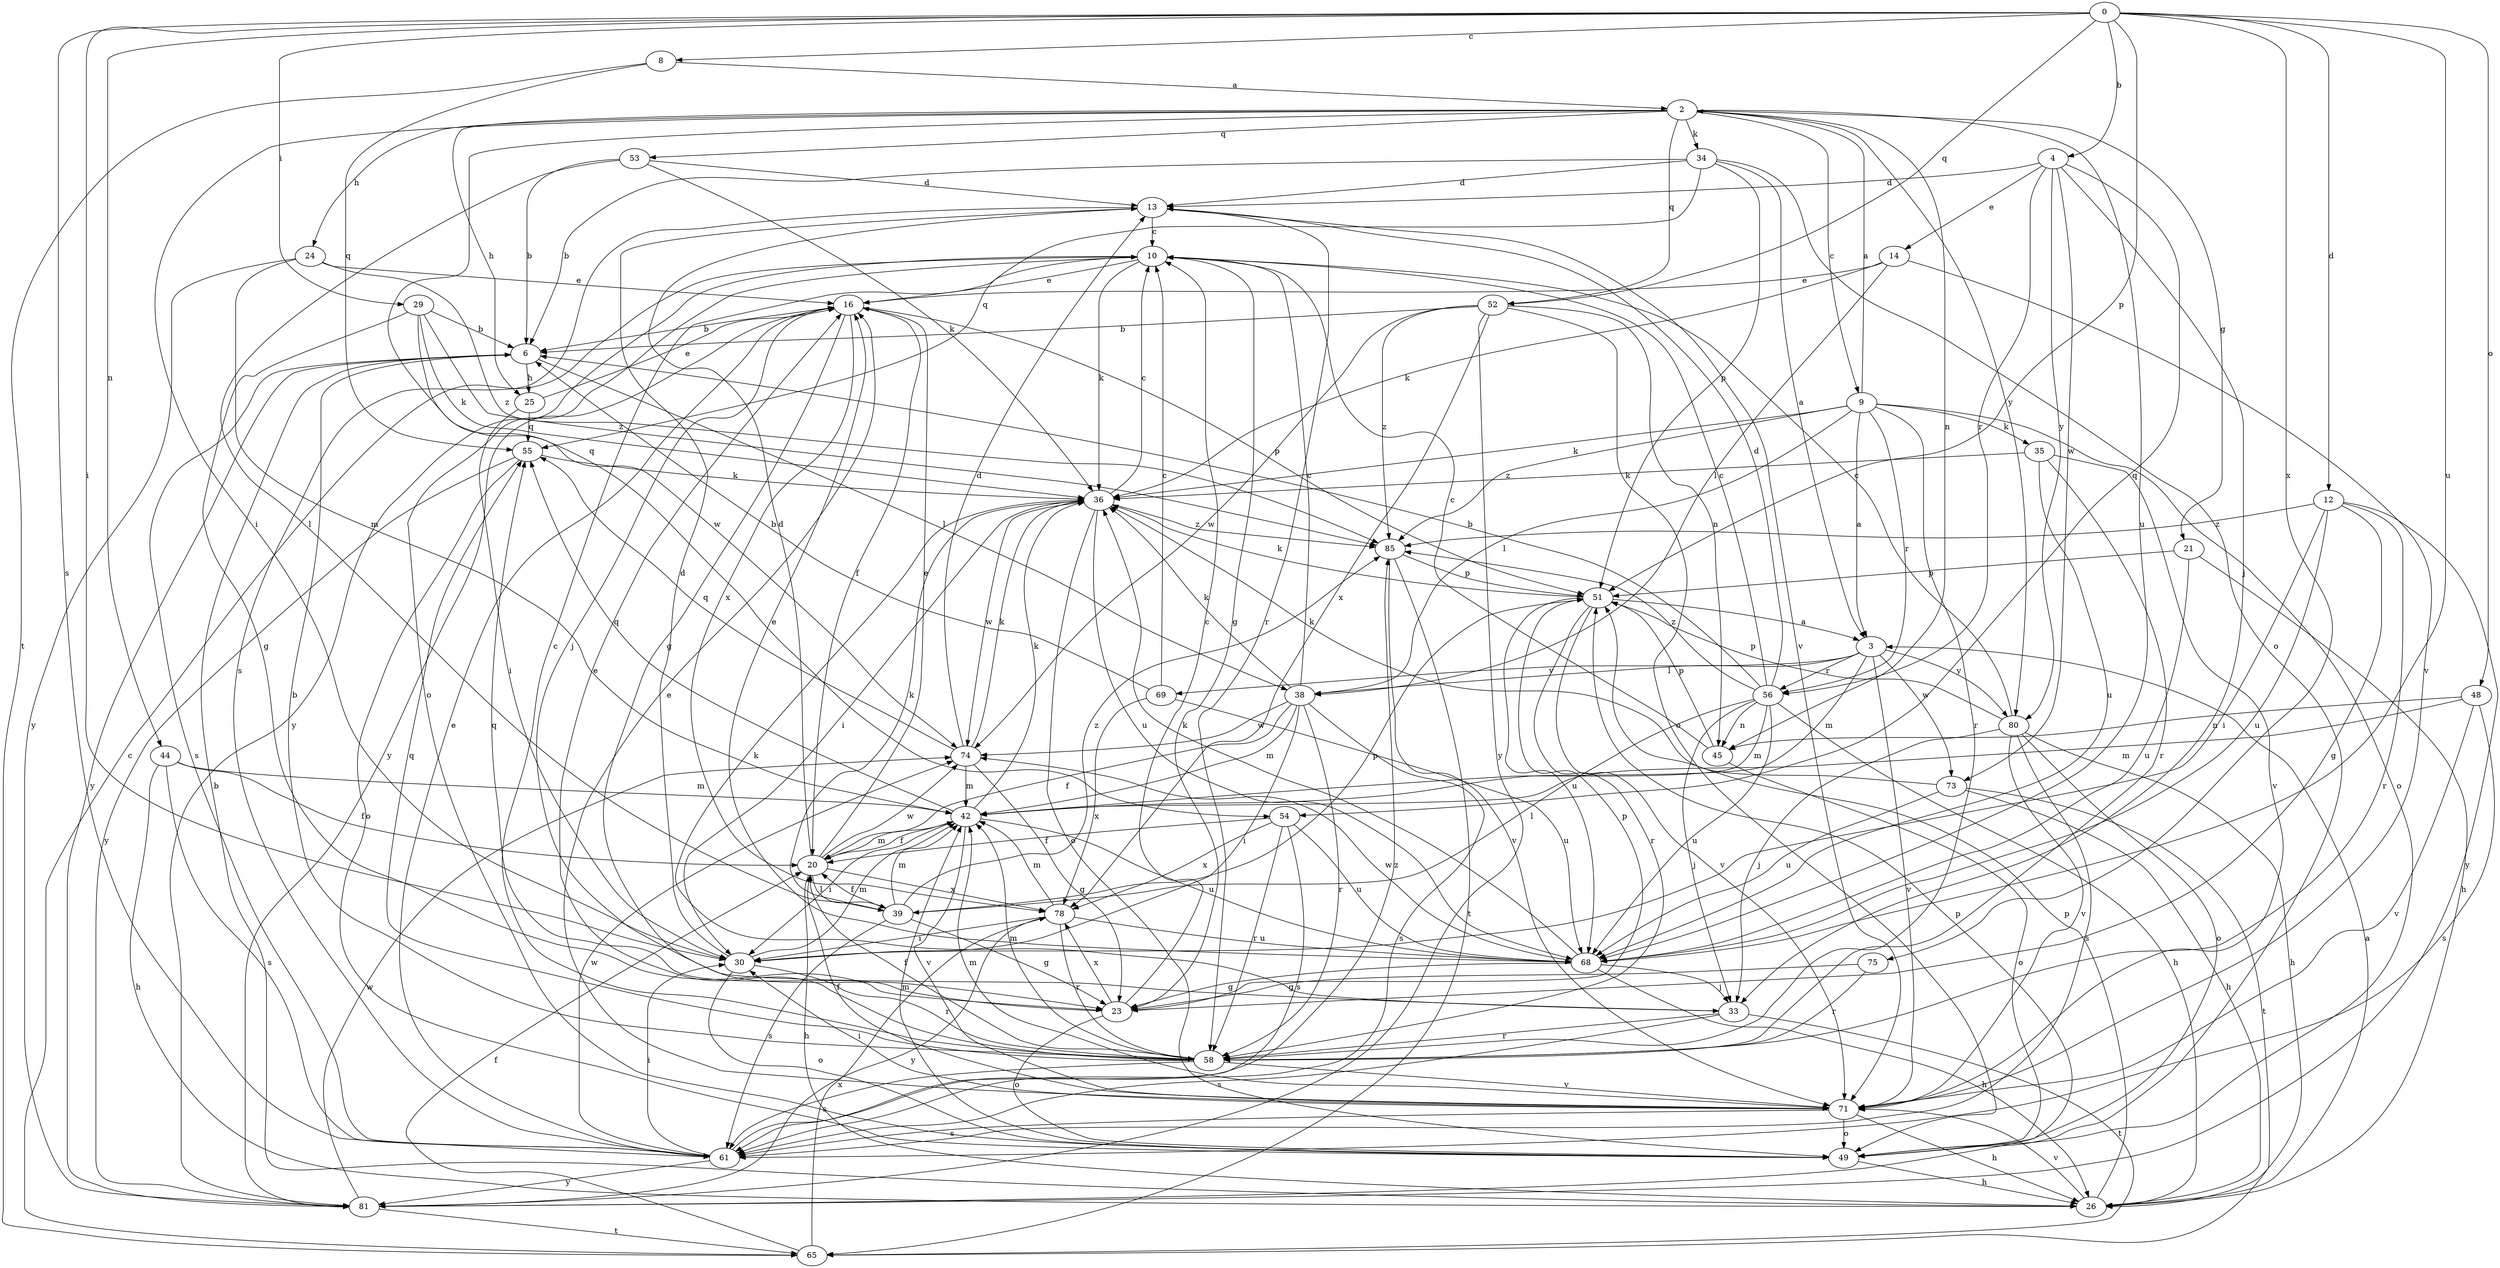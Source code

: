 strict digraph  {
0;
2;
3;
4;
6;
8;
9;
10;
12;
13;
14;
16;
20;
21;
23;
24;
25;
26;
29;
30;
33;
34;
35;
36;
38;
39;
42;
44;
45;
48;
49;
51;
52;
53;
54;
55;
56;
58;
61;
65;
68;
69;
71;
73;
74;
75;
78;
80;
81;
85;
0 -> 4  [label=b];
0 -> 8  [label=c];
0 -> 12  [label=d];
0 -> 29  [label=i];
0 -> 30  [label=i];
0 -> 44  [label=n];
0 -> 48  [label=o];
0 -> 51  [label=p];
0 -> 52  [label=q];
0 -> 61  [label=s];
0 -> 68  [label=u];
0 -> 75  [label=x];
2 -> 9  [label=c];
2 -> 21  [label=g];
2 -> 24  [label=h];
2 -> 25  [label=h];
2 -> 30  [label=i];
2 -> 34  [label=k];
2 -> 45  [label=n];
2 -> 52  [label=q];
2 -> 53  [label=q];
2 -> 54  [label=q];
2 -> 68  [label=u];
2 -> 80  [label=y];
3 -> 38  [label=l];
3 -> 42  [label=m];
3 -> 56  [label=r];
3 -> 69  [label=v];
3 -> 71  [label=v];
3 -> 73  [label=w];
3 -> 80  [label=y];
4 -> 13  [label=d];
4 -> 14  [label=e];
4 -> 33  [label=j];
4 -> 54  [label=q];
4 -> 56  [label=r];
4 -> 73  [label=w];
4 -> 80  [label=y];
6 -> 25  [label=h];
6 -> 38  [label=l];
6 -> 61  [label=s];
6 -> 81  [label=y];
8 -> 2  [label=a];
8 -> 55  [label=q];
8 -> 65  [label=t];
9 -> 2  [label=a];
9 -> 3  [label=a];
9 -> 35  [label=k];
9 -> 36  [label=k];
9 -> 38  [label=l];
9 -> 49  [label=o];
9 -> 56  [label=r];
9 -> 58  [label=r];
9 -> 85  [label=z];
10 -> 16  [label=e];
10 -> 23  [label=g];
10 -> 36  [label=k];
10 -> 49  [label=o];
10 -> 81  [label=y];
12 -> 23  [label=g];
12 -> 30  [label=i];
12 -> 58  [label=r];
12 -> 68  [label=u];
12 -> 81  [label=y];
12 -> 85  [label=z];
13 -> 10  [label=c];
13 -> 58  [label=r];
13 -> 61  [label=s];
13 -> 71  [label=v];
14 -> 16  [label=e];
14 -> 36  [label=k];
14 -> 38  [label=l];
14 -> 71  [label=v];
16 -> 6  [label=b];
16 -> 20  [label=f];
16 -> 23  [label=g];
16 -> 33  [label=j];
16 -> 51  [label=p];
16 -> 78  [label=x];
16 -> 81  [label=y];
20 -> 13  [label=d];
20 -> 16  [label=e];
20 -> 26  [label=h];
20 -> 39  [label=l];
20 -> 42  [label=m];
20 -> 74  [label=w];
20 -> 78  [label=x];
21 -> 26  [label=h];
21 -> 51  [label=p];
21 -> 68  [label=u];
23 -> 10  [label=c];
23 -> 49  [label=o];
23 -> 51  [label=p];
23 -> 55  [label=q];
23 -> 78  [label=x];
24 -> 16  [label=e];
24 -> 42  [label=m];
24 -> 81  [label=y];
24 -> 85  [label=z];
25 -> 16  [label=e];
25 -> 30  [label=i];
25 -> 55  [label=q];
26 -> 3  [label=a];
26 -> 6  [label=b];
26 -> 51  [label=p];
26 -> 71  [label=v];
29 -> 6  [label=b];
29 -> 23  [label=g];
29 -> 36  [label=k];
29 -> 74  [label=w];
29 -> 85  [label=z];
30 -> 13  [label=d];
30 -> 42  [label=m];
30 -> 49  [label=o];
30 -> 58  [label=r];
33 -> 36  [label=k];
33 -> 58  [label=r];
33 -> 61  [label=s];
33 -> 65  [label=t];
34 -> 3  [label=a];
34 -> 6  [label=b];
34 -> 13  [label=d];
34 -> 49  [label=o];
34 -> 51  [label=p];
34 -> 55  [label=q];
35 -> 36  [label=k];
35 -> 58  [label=r];
35 -> 68  [label=u];
35 -> 71  [label=v];
36 -> 10  [label=c];
36 -> 30  [label=i];
36 -> 49  [label=o];
36 -> 68  [label=u];
36 -> 74  [label=w];
36 -> 85  [label=z];
38 -> 10  [label=c];
38 -> 20  [label=f];
38 -> 30  [label=i];
38 -> 36  [label=k];
38 -> 42  [label=m];
38 -> 58  [label=r];
38 -> 61  [label=s];
38 -> 74  [label=w];
39 -> 20  [label=f];
39 -> 23  [label=g];
39 -> 36  [label=k];
39 -> 42  [label=m];
39 -> 51  [label=p];
39 -> 61  [label=s];
39 -> 85  [label=z];
42 -> 20  [label=f];
42 -> 30  [label=i];
42 -> 36  [label=k];
42 -> 55  [label=q];
42 -> 68  [label=u];
42 -> 71  [label=v];
44 -> 20  [label=f];
44 -> 26  [label=h];
44 -> 42  [label=m];
44 -> 61  [label=s];
45 -> 10  [label=c];
45 -> 49  [label=o];
45 -> 51  [label=p];
48 -> 42  [label=m];
48 -> 45  [label=n];
48 -> 61  [label=s];
48 -> 71  [label=v];
49 -> 26  [label=h];
49 -> 42  [label=m];
51 -> 3  [label=a];
51 -> 36  [label=k];
51 -> 58  [label=r];
51 -> 68  [label=u];
51 -> 71  [label=v];
52 -> 6  [label=b];
52 -> 45  [label=n];
52 -> 49  [label=o];
52 -> 74  [label=w];
52 -> 78  [label=x];
52 -> 81  [label=y];
52 -> 85  [label=z];
53 -> 6  [label=b];
53 -> 13  [label=d];
53 -> 36  [label=k];
53 -> 39  [label=l];
54 -> 20  [label=f];
54 -> 58  [label=r];
54 -> 61  [label=s];
54 -> 68  [label=u];
54 -> 78  [label=x];
55 -> 36  [label=k];
55 -> 49  [label=o];
55 -> 81  [label=y];
56 -> 6  [label=b];
56 -> 10  [label=c];
56 -> 13  [label=d];
56 -> 26  [label=h];
56 -> 33  [label=j];
56 -> 39  [label=l];
56 -> 42  [label=m];
56 -> 45  [label=n];
56 -> 68  [label=u];
56 -> 85  [label=z];
58 -> 6  [label=b];
58 -> 10  [label=c];
58 -> 16  [label=e];
58 -> 20  [label=f];
58 -> 42  [label=m];
58 -> 55  [label=q];
58 -> 61  [label=s];
58 -> 71  [label=v];
61 -> 16  [label=e];
61 -> 30  [label=i];
61 -> 74  [label=w];
61 -> 81  [label=y];
61 -> 85  [label=z];
65 -> 10  [label=c];
65 -> 20  [label=f];
65 -> 78  [label=x];
68 -> 16  [label=e];
68 -> 23  [label=g];
68 -> 26  [label=h];
68 -> 33  [label=j];
68 -> 36  [label=k];
68 -> 74  [label=w];
69 -> 6  [label=b];
69 -> 10  [label=c];
69 -> 68  [label=u];
69 -> 78  [label=x];
71 -> 16  [label=e];
71 -> 20  [label=f];
71 -> 26  [label=h];
71 -> 30  [label=i];
71 -> 42  [label=m];
71 -> 49  [label=o];
71 -> 61  [label=s];
73 -> 26  [label=h];
73 -> 36  [label=k];
73 -> 65  [label=t];
73 -> 68  [label=u];
74 -> 13  [label=d];
74 -> 23  [label=g];
74 -> 36  [label=k];
74 -> 42  [label=m];
74 -> 55  [label=q];
75 -> 23  [label=g];
75 -> 58  [label=r];
78 -> 30  [label=i];
78 -> 42  [label=m];
78 -> 58  [label=r];
78 -> 68  [label=u];
78 -> 81  [label=y];
80 -> 10  [label=c];
80 -> 26  [label=h];
80 -> 33  [label=j];
80 -> 49  [label=o];
80 -> 51  [label=p];
80 -> 61  [label=s];
80 -> 71  [label=v];
81 -> 51  [label=p];
81 -> 65  [label=t];
81 -> 74  [label=w];
85 -> 51  [label=p];
85 -> 65  [label=t];
85 -> 71  [label=v];
}
